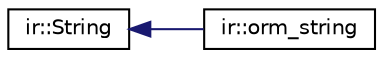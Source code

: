 digraph "Graphical Class Hierarchy"
{
 // LATEX_PDF_SIZE
  edge [fontname="Helvetica",fontsize="10",labelfontname="Helvetica",labelfontsize="10"];
  node [fontname="Helvetica",fontsize="10",shape=record];
  rankdir="LR";
  Node0 [label="ir::String",height=0.2,width=0.4,color="black", fillcolor="white", style="filled",URL="$structir_1_1_string.html",tooltip="Table of interned stirngs for different purposes."];
  Node0 -> Node1 [dir="back",color="midnightblue",fontsize="10",style="solid",fontname="Helvetica"];
  Node1 [label="ir::orm_string",height=0.2,width=0.4,color="black", fillcolor="white", style="filled",URL="$structir_1_1orm__string.html",tooltip="ORM wrapper for the string data."];
}
